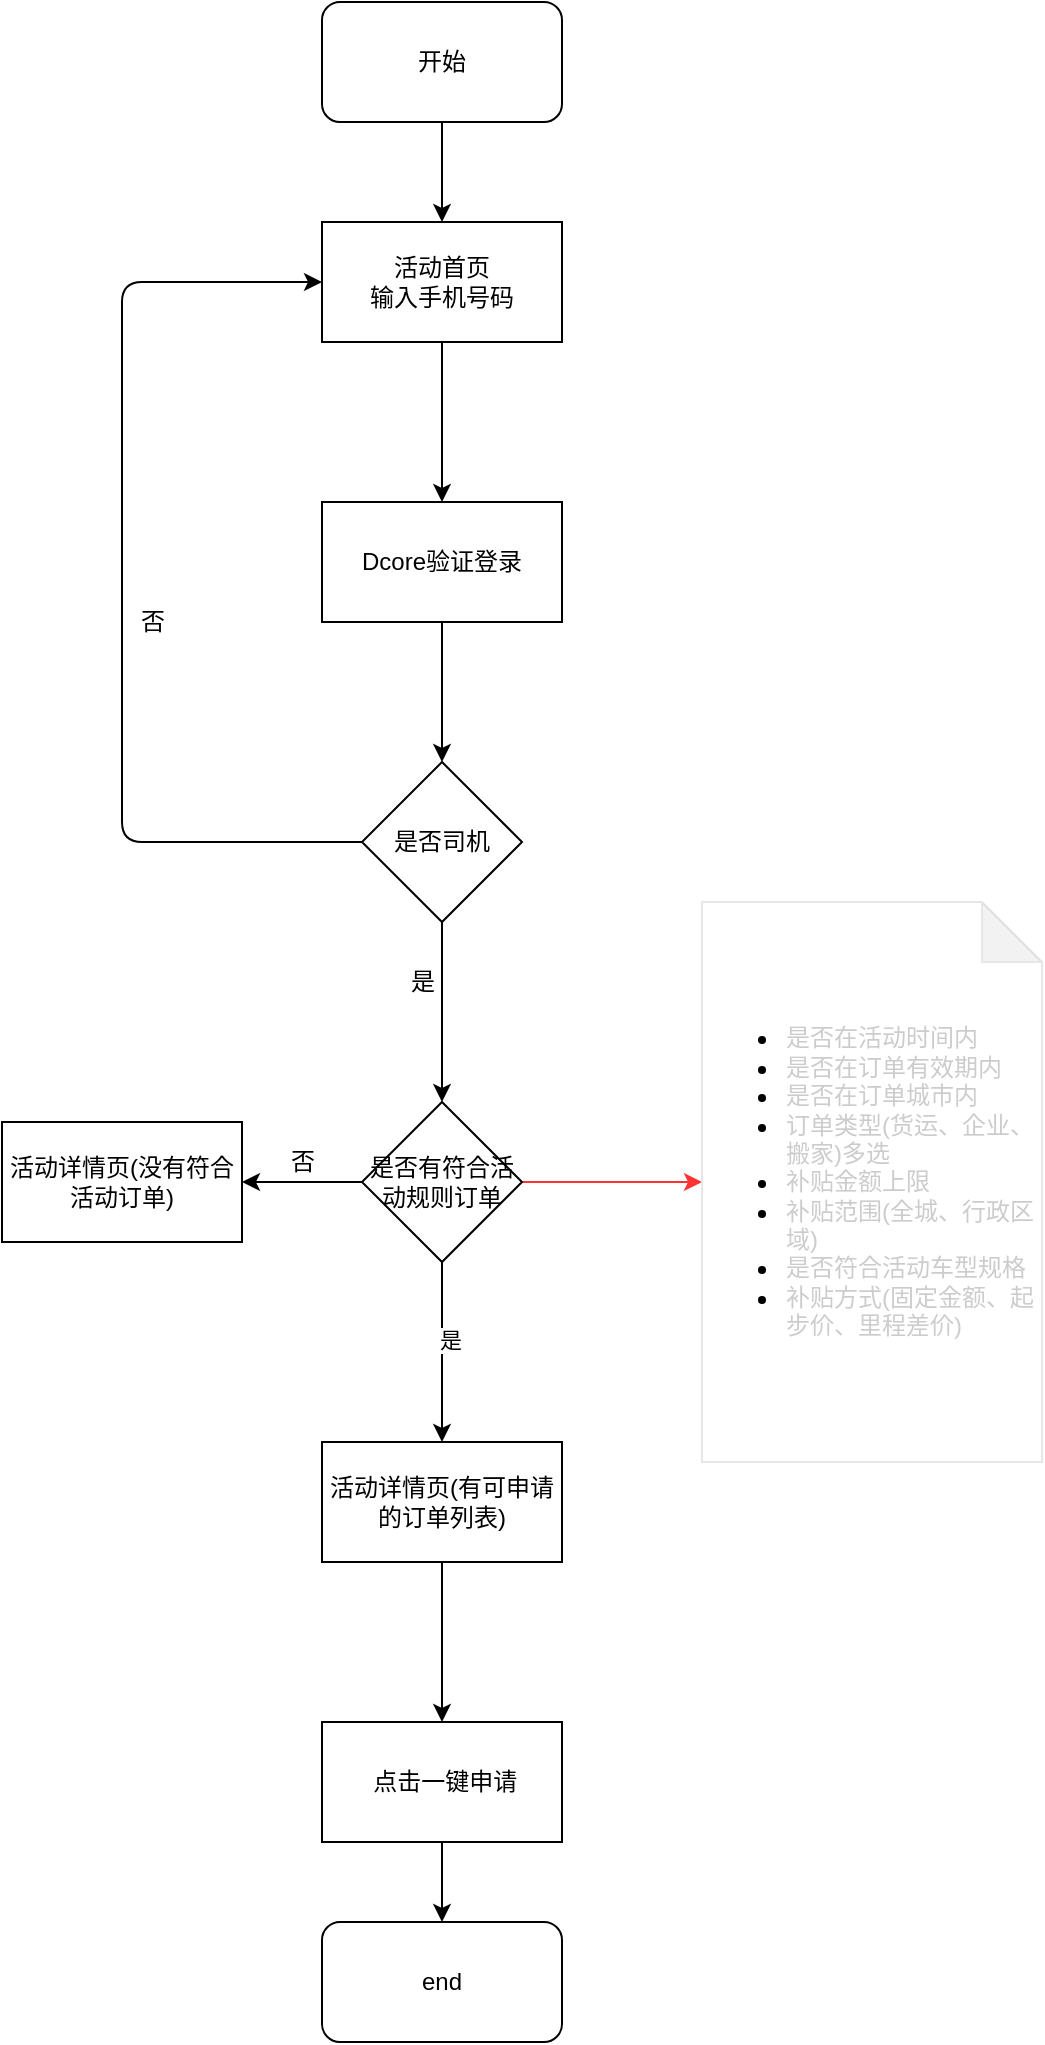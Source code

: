 <mxfile version="14.4.9" type="github">
  <diagram id="EBMlhyMTAobQvPsLs2LD" name="Page-1">
    <mxGraphModel dx="946" dy="589" grid="1" gridSize="10" guides="1" tooltips="1" connect="1" arrows="1" fold="1" page="1" pageScale="1" pageWidth="827" pageHeight="1169" math="0" shadow="0">
      <root>
        <mxCell id="0" />
        <mxCell id="1" parent="0" />
        <mxCell id="yGzJCTVaXOf9f50iMopO-3" value="" style="edgeStyle=orthogonalEdgeStyle;rounded=0;orthogonalLoop=1;jettySize=auto;html=1;" edge="1" parent="1" source="yGzJCTVaXOf9f50iMopO-1" target="yGzJCTVaXOf9f50iMopO-2">
          <mxGeometry relative="1" as="geometry" />
        </mxCell>
        <mxCell id="yGzJCTVaXOf9f50iMopO-1" value="开始" style="rounded=1;whiteSpace=wrap;html=1;" vertex="1" parent="1">
          <mxGeometry x="340" width="120" height="60" as="geometry" />
        </mxCell>
        <mxCell id="yGzJCTVaXOf9f50iMopO-9" value="" style="edgeStyle=orthogonalEdgeStyle;rounded=0;orthogonalLoop=1;jettySize=auto;html=1;" edge="1" parent="1" source="yGzJCTVaXOf9f50iMopO-2" target="yGzJCTVaXOf9f50iMopO-8">
          <mxGeometry relative="1" as="geometry" />
        </mxCell>
        <mxCell id="yGzJCTVaXOf9f50iMopO-2" value="活动首页&lt;br&gt;输入手机号码" style="rounded=0;whiteSpace=wrap;html=1;" vertex="1" parent="1">
          <mxGeometry x="340" y="110" width="120" height="60" as="geometry" />
        </mxCell>
        <mxCell id="yGzJCTVaXOf9f50iMopO-11" value="" style="edgeStyle=orthogonalEdgeStyle;rounded=0;orthogonalLoop=1;jettySize=auto;html=1;" edge="1" parent="1" source="yGzJCTVaXOf9f50iMopO-8" target="yGzJCTVaXOf9f50iMopO-10">
          <mxGeometry relative="1" as="geometry" />
        </mxCell>
        <mxCell id="yGzJCTVaXOf9f50iMopO-8" value="Dcore验证登录" style="whiteSpace=wrap;html=1;rounded=0;" vertex="1" parent="1">
          <mxGeometry x="340" y="250" width="120" height="60" as="geometry" />
        </mxCell>
        <mxCell id="yGzJCTVaXOf9f50iMopO-15" value="" style="edgeStyle=orthogonalEdgeStyle;rounded=0;orthogonalLoop=1;jettySize=auto;html=1;" edge="1" parent="1" source="yGzJCTVaXOf9f50iMopO-10">
          <mxGeometry relative="1" as="geometry">
            <mxPoint x="400" y="550" as="targetPoint" />
          </mxGeometry>
        </mxCell>
        <mxCell id="yGzJCTVaXOf9f50iMopO-10" value="是否司机" style="rhombus;whiteSpace=wrap;html=1;rounded=0;" vertex="1" parent="1">
          <mxGeometry x="360" y="380" width="80" height="80" as="geometry" />
        </mxCell>
        <mxCell id="yGzJCTVaXOf9f50iMopO-12" value="" style="endArrow=classic;html=1;exitX=0;exitY=0.5;exitDx=0;exitDy=0;entryX=0;entryY=0.5;entryDx=0;entryDy=0;" edge="1" parent="1" source="yGzJCTVaXOf9f50iMopO-10" target="yGzJCTVaXOf9f50iMopO-2">
          <mxGeometry width="50" height="50" relative="1" as="geometry">
            <mxPoint x="250" y="445" as="sourcePoint" />
            <mxPoint x="240" y="140" as="targetPoint" />
            <Array as="points">
              <mxPoint x="240" y="420" />
              <mxPoint x="240" y="140" />
            </Array>
          </mxGeometry>
        </mxCell>
        <mxCell id="yGzJCTVaXOf9f50iMopO-13" value="否" style="text;html=1;align=center;verticalAlign=middle;resizable=0;points=[];autosize=1;" vertex="1" parent="1">
          <mxGeometry x="240" y="300" width="30" height="20" as="geometry" />
        </mxCell>
        <mxCell id="yGzJCTVaXOf9f50iMopO-19" value="" style="edgeStyle=orthogonalEdgeStyle;rounded=0;orthogonalLoop=1;jettySize=auto;html=1;" edge="1" parent="1" source="yGzJCTVaXOf9f50iMopO-16" target="yGzJCTVaXOf9f50iMopO-18">
          <mxGeometry relative="1" as="geometry" />
        </mxCell>
        <mxCell id="yGzJCTVaXOf9f50iMopO-23" value="" style="edgeStyle=orthogonalEdgeStyle;rounded=0;orthogonalLoop=1;jettySize=auto;html=1;" edge="1" parent="1" source="yGzJCTVaXOf9f50iMopO-16" target="yGzJCTVaXOf9f50iMopO-22">
          <mxGeometry relative="1" as="geometry" />
        </mxCell>
        <mxCell id="yGzJCTVaXOf9f50iMopO-25" value="是" style="edgeLabel;html=1;align=center;verticalAlign=middle;resizable=0;points=[];" vertex="1" connectable="0" parent="yGzJCTVaXOf9f50iMopO-23">
          <mxGeometry x="-0.133" y="4" relative="1" as="geometry">
            <mxPoint as="offset" />
          </mxGeometry>
        </mxCell>
        <mxCell id="yGzJCTVaXOf9f50iMopO-31" value="" style="edgeStyle=orthogonalEdgeStyle;rounded=0;orthogonalLoop=1;jettySize=auto;html=1;strokeColor=#FF3333;" edge="1" parent="1" source="yGzJCTVaXOf9f50iMopO-16" target="yGzJCTVaXOf9f50iMopO-30">
          <mxGeometry relative="1" as="geometry" />
        </mxCell>
        <mxCell id="yGzJCTVaXOf9f50iMopO-16" value="是否有符合活动规则订单" style="rhombus;whiteSpace=wrap;html=1;rounded=0;" vertex="1" parent="1">
          <mxGeometry x="360" y="550" width="80" height="80" as="geometry" />
        </mxCell>
        <mxCell id="yGzJCTVaXOf9f50iMopO-18" value="活动详情页(没有符合活动订单)" style="whiteSpace=wrap;html=1;rounded=0;" vertex="1" parent="1">
          <mxGeometry x="180" y="560" width="120" height="60" as="geometry" />
        </mxCell>
        <mxCell id="yGzJCTVaXOf9f50iMopO-20" value="否" style="text;html=1;align=center;verticalAlign=middle;resizable=0;points=[];autosize=1;" vertex="1" parent="1">
          <mxGeometry x="315" y="570" width="30" height="20" as="geometry" />
        </mxCell>
        <mxCell id="yGzJCTVaXOf9f50iMopO-21" value="是" style="text;html=1;align=center;verticalAlign=middle;resizable=0;points=[];autosize=1;" vertex="1" parent="1">
          <mxGeometry x="375" y="480" width="30" height="20" as="geometry" />
        </mxCell>
        <mxCell id="yGzJCTVaXOf9f50iMopO-27" value="" style="edgeStyle=orthogonalEdgeStyle;rounded=0;orthogonalLoop=1;jettySize=auto;html=1;" edge="1" parent="1" source="yGzJCTVaXOf9f50iMopO-22" target="yGzJCTVaXOf9f50iMopO-26">
          <mxGeometry relative="1" as="geometry" />
        </mxCell>
        <mxCell id="yGzJCTVaXOf9f50iMopO-22" value="活动详情页(有可申请的订单列表)" style="whiteSpace=wrap;html=1;rounded=0;" vertex="1" parent="1">
          <mxGeometry x="340" y="720" width="120" height="60" as="geometry" />
        </mxCell>
        <mxCell id="yGzJCTVaXOf9f50iMopO-29" value="" style="edgeStyle=orthogonalEdgeStyle;rounded=0;orthogonalLoop=1;jettySize=auto;html=1;" edge="1" parent="1" source="yGzJCTVaXOf9f50iMopO-26" target="yGzJCTVaXOf9f50iMopO-28">
          <mxGeometry relative="1" as="geometry" />
        </mxCell>
        <mxCell id="yGzJCTVaXOf9f50iMopO-26" value="&amp;nbsp;点击一键申请" style="whiteSpace=wrap;html=1;rounded=0;" vertex="1" parent="1">
          <mxGeometry x="340" y="860" width="120" height="60" as="geometry" />
        </mxCell>
        <mxCell id="yGzJCTVaXOf9f50iMopO-28" value="end" style="rounded=1;whiteSpace=wrap;html=1;" vertex="1" parent="1">
          <mxGeometry x="340" y="960" width="120" height="60" as="geometry" />
        </mxCell>
        <mxCell id="yGzJCTVaXOf9f50iMopO-30" value="&lt;ul&gt;&lt;li&gt;&lt;span style=&quot;color: rgb(204 , 204 , 204)&quot;&gt;是否在活动时间内&lt;/span&gt;&lt;/li&gt;&lt;li&gt;&lt;span style=&quot;color: rgb(204 , 204 , 204)&quot;&gt;是否在订单有效期内&lt;/span&gt;&lt;/li&gt;&lt;li&gt;&lt;span style=&quot;color: rgb(204 , 204 , 204)&quot;&gt;是否在订单城市内&lt;/span&gt;&lt;/li&gt;&lt;li&gt;&lt;span style=&quot;color: rgb(204 , 204 , 204)&quot;&gt;订单类型(货运、企业、搬家)多选&lt;/span&gt;&lt;/li&gt;&lt;li&gt;&lt;span style=&quot;color: rgb(204 , 204 , 204)&quot;&gt;补贴金额上限&lt;/span&gt;&lt;/li&gt;&lt;li&gt;&lt;span style=&quot;color: rgb(204 , 204 , 204)&quot;&gt;补贴范围(全城、行政区域)&lt;/span&gt;&lt;/li&gt;&lt;li&gt;&lt;span style=&quot;color: rgb(204 , 204 , 204)&quot;&gt;是否符合活动车型规格&lt;/span&gt;&lt;/li&gt;&lt;li&gt;&lt;span style=&quot;color: rgb(204 , 204 , 204)&quot;&gt;补贴方式(固定金额、起步价、里程差价)&lt;/span&gt;&lt;/li&gt;&lt;/ul&gt;" style="shape=note;whiteSpace=wrap;html=1;backgroundOutline=1;darkOpacity=0.05;rounded=0;align=left;strokeColor=#E6E6E6;" vertex="1" parent="1">
          <mxGeometry x="530" y="450" width="170" height="280" as="geometry" />
        </mxCell>
      </root>
    </mxGraphModel>
  </diagram>
</mxfile>
